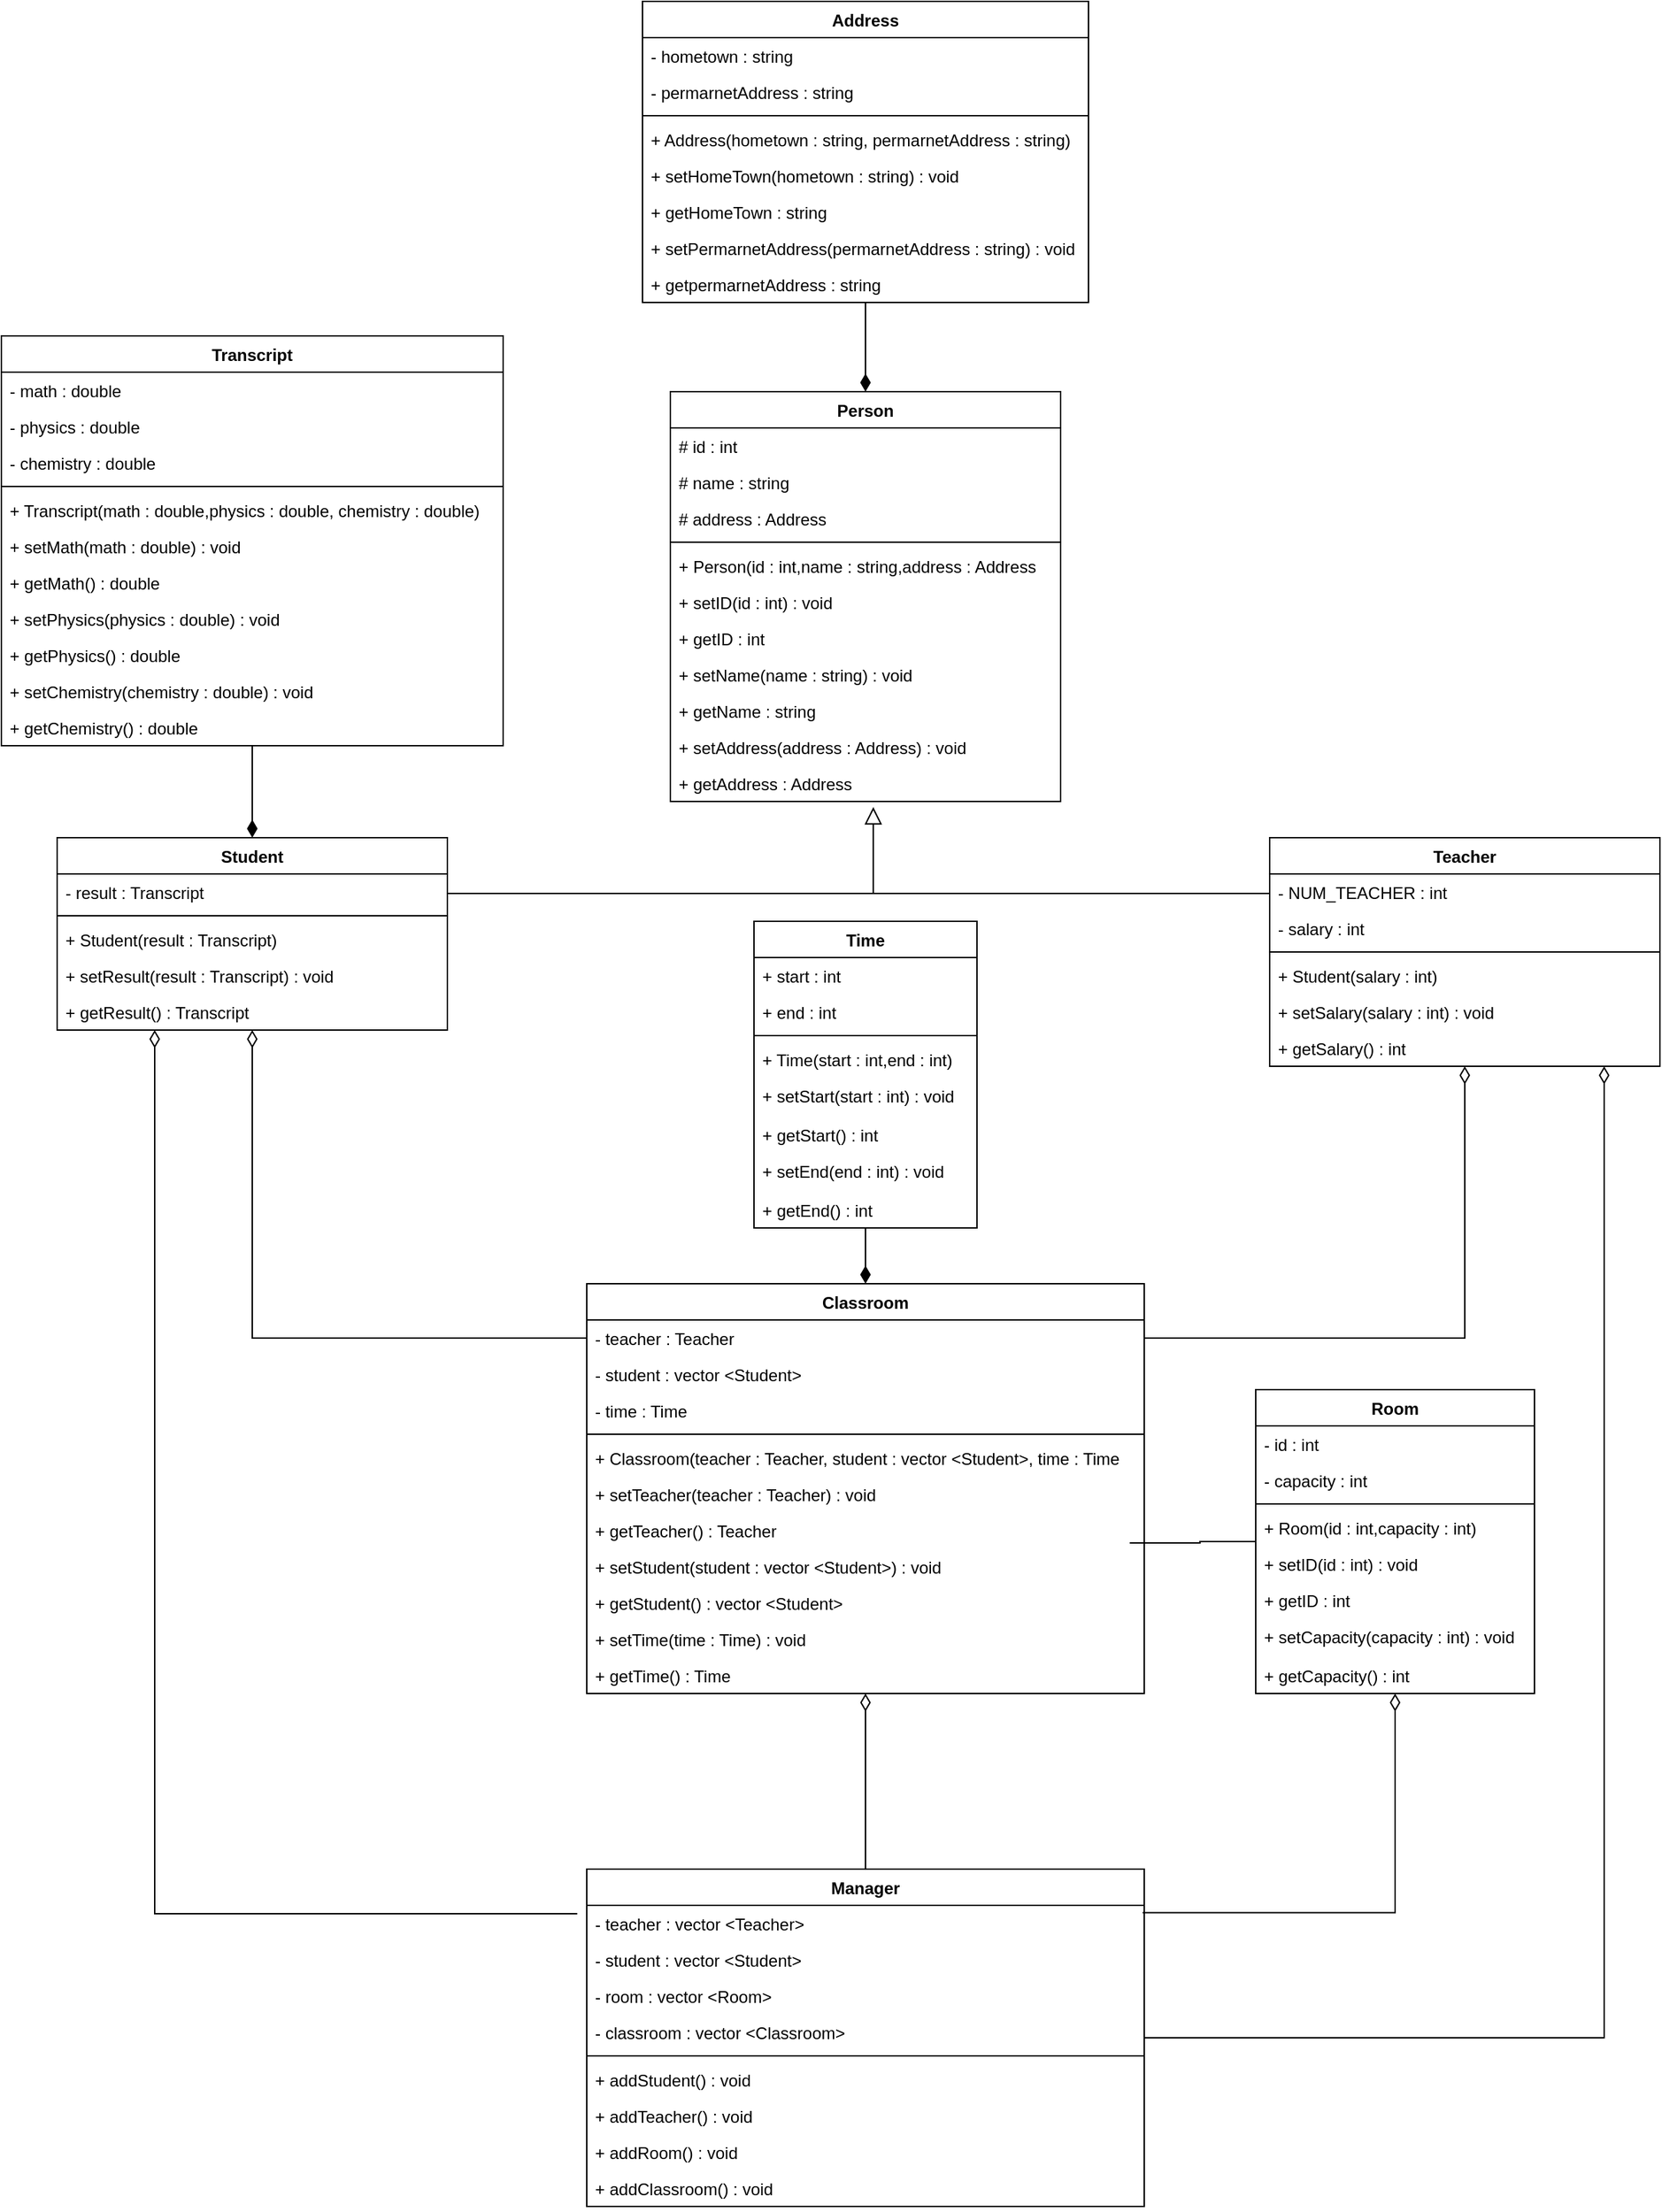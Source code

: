 <mxfile version="20.2.3" type="device"><diagram id="KMDyTcASRXEZp4Imo4iK" name="Page-1"><mxGraphModel dx="1298" dy="801" grid="1" gridSize="10" guides="1" tooltips="1" connect="1" arrows="1" fold="1" page="1" pageScale="1" pageWidth="850" pageHeight="1100" math="0" shadow="0"><root><mxCell id="0"/><mxCell id="1" parent="0"/><mxCell id="2tPzKo5ZTTK84KS3UbKQ-1" value="Person" style="swimlane;fontStyle=1;align=center;verticalAlign=top;childLayout=stackLayout;horizontal=1;startSize=26;horizontalStack=0;resizeParent=1;resizeParentMax=0;resizeLast=0;collapsible=1;marginBottom=0;" vertex="1" parent="1"><mxGeometry x="480" y="280" width="280" height="294" as="geometry"/></mxCell><mxCell id="2tPzKo5ZTTK84KS3UbKQ-2" value="# id : int" style="text;strokeColor=none;fillColor=none;align=left;verticalAlign=top;spacingLeft=4;spacingRight=4;overflow=hidden;rotatable=0;points=[[0,0.5],[1,0.5]];portConstraint=eastwest;" vertex="1" parent="2tPzKo5ZTTK84KS3UbKQ-1"><mxGeometry y="26" width="280" height="26" as="geometry"/></mxCell><mxCell id="2tPzKo5ZTTK84KS3UbKQ-6" value="# name : string" style="text;strokeColor=none;fillColor=none;align=left;verticalAlign=top;spacingLeft=4;spacingRight=4;overflow=hidden;rotatable=0;points=[[0,0.5],[1,0.5]];portConstraint=eastwest;" vertex="1" parent="2tPzKo5ZTTK84KS3UbKQ-1"><mxGeometry y="52" width="280" height="26" as="geometry"/></mxCell><mxCell id="2tPzKo5ZTTK84KS3UbKQ-7" value="# address : Address" style="text;strokeColor=none;fillColor=none;align=left;verticalAlign=top;spacingLeft=4;spacingRight=4;overflow=hidden;rotatable=0;points=[[0,0.5],[1,0.5]];portConstraint=eastwest;" vertex="1" parent="2tPzKo5ZTTK84KS3UbKQ-1"><mxGeometry y="78" width="280" height="26" as="geometry"/></mxCell><mxCell id="2tPzKo5ZTTK84KS3UbKQ-3" value="" style="line;strokeWidth=1;fillColor=none;align=left;verticalAlign=middle;spacingTop=-1;spacingLeft=3;spacingRight=3;rotatable=0;labelPosition=right;points=[];portConstraint=eastwest;" vertex="1" parent="2tPzKo5ZTTK84KS3UbKQ-1"><mxGeometry y="104" width="280" height="8" as="geometry"/></mxCell><mxCell id="2tPzKo5ZTTK84KS3UbKQ-56" value="+ Person(id : int,name : string,address : Address" style="text;strokeColor=none;fillColor=none;align=left;verticalAlign=top;spacingLeft=4;spacingRight=4;overflow=hidden;rotatable=0;points=[[0,0.5],[1,0.5]];portConstraint=eastwest;" vertex="1" parent="2tPzKo5ZTTK84KS3UbKQ-1"><mxGeometry y="112" width="280" height="26" as="geometry"/></mxCell><mxCell id="2tPzKo5ZTTK84KS3UbKQ-13" value="+ setID(id : int) : void" style="text;strokeColor=none;fillColor=none;align=left;verticalAlign=top;spacingLeft=4;spacingRight=4;overflow=hidden;rotatable=0;points=[[0,0.5],[1,0.5]];portConstraint=eastwest;" vertex="1" parent="2tPzKo5ZTTK84KS3UbKQ-1"><mxGeometry y="138" width="280" height="26" as="geometry"/></mxCell><mxCell id="2tPzKo5ZTTK84KS3UbKQ-4" value="+ getID : int" style="text;strokeColor=none;fillColor=none;align=left;verticalAlign=top;spacingLeft=4;spacingRight=4;overflow=hidden;rotatable=0;points=[[0,0.5],[1,0.5]];portConstraint=eastwest;" vertex="1" parent="2tPzKo5ZTTK84KS3UbKQ-1"><mxGeometry y="164" width="280" height="26" as="geometry"/></mxCell><mxCell id="2tPzKo5ZTTK84KS3UbKQ-14" value="+ setName(name : string) : void" style="text;strokeColor=none;fillColor=none;align=left;verticalAlign=top;spacingLeft=4;spacingRight=4;overflow=hidden;rotatable=0;points=[[0,0.5],[1,0.5]];portConstraint=eastwest;" vertex="1" parent="2tPzKo5ZTTK84KS3UbKQ-1"><mxGeometry y="190" width="280" height="26" as="geometry"/></mxCell><mxCell id="2tPzKo5ZTTK84KS3UbKQ-15" value="+ getName : string" style="text;strokeColor=none;fillColor=none;align=left;verticalAlign=top;spacingLeft=4;spacingRight=4;overflow=hidden;rotatable=0;points=[[0,0.5],[1,0.5]];portConstraint=eastwest;" vertex="1" parent="2tPzKo5ZTTK84KS3UbKQ-1"><mxGeometry y="216" width="280" height="26" as="geometry"/></mxCell><mxCell id="2tPzKo5ZTTK84KS3UbKQ-16" value="+ setAddress(address : Address) : void" style="text;strokeColor=none;fillColor=none;align=left;verticalAlign=top;spacingLeft=4;spacingRight=4;overflow=hidden;rotatable=0;points=[[0,0.5],[1,0.5]];portConstraint=eastwest;" vertex="1" parent="2tPzKo5ZTTK84KS3UbKQ-1"><mxGeometry y="242" width="280" height="26" as="geometry"/></mxCell><mxCell id="2tPzKo5ZTTK84KS3UbKQ-17" value="+ getAddress : Address" style="text;strokeColor=none;fillColor=none;align=left;verticalAlign=top;spacingLeft=4;spacingRight=4;overflow=hidden;rotatable=0;points=[[0,0.5],[1,0.5]];portConstraint=eastwest;" vertex="1" parent="2tPzKo5ZTTK84KS3UbKQ-1"><mxGeometry y="268" width="280" height="26" as="geometry"/></mxCell><mxCell id="2tPzKo5ZTTK84KS3UbKQ-19" style="edgeStyle=orthogonalEdgeStyle;rounded=0;orthogonalLoop=1;jettySize=auto;html=1;entryX=0.5;entryY=0;entryDx=0;entryDy=0;endArrow=diamondThin;endFill=1;endSize=10;" edge="1" parent="1" source="2tPzKo5ZTTK84KS3UbKQ-8" target="2tPzKo5ZTTK84KS3UbKQ-1"><mxGeometry relative="1" as="geometry"/></mxCell><mxCell id="2tPzKo5ZTTK84KS3UbKQ-8" value="Address" style="swimlane;fontStyle=1;align=center;verticalAlign=top;childLayout=stackLayout;horizontal=1;startSize=26;horizontalStack=0;resizeParent=1;resizeParentMax=0;resizeLast=0;collapsible=1;marginBottom=0;" vertex="1" parent="1"><mxGeometry x="460" width="320" height="216" as="geometry"/></mxCell><mxCell id="2tPzKo5ZTTK84KS3UbKQ-9" value="- hometown : string" style="text;strokeColor=none;fillColor=none;align=left;verticalAlign=top;spacingLeft=4;spacingRight=4;overflow=hidden;rotatable=0;points=[[0,0.5],[1,0.5]];portConstraint=eastwest;" vertex="1" parent="2tPzKo5ZTTK84KS3UbKQ-8"><mxGeometry y="26" width="320" height="26" as="geometry"/></mxCell><mxCell id="2tPzKo5ZTTK84KS3UbKQ-12" value="- permarnetAddress : string" style="text;strokeColor=none;fillColor=none;align=left;verticalAlign=top;spacingLeft=4;spacingRight=4;overflow=hidden;rotatable=0;points=[[0,0.5],[1,0.5]];portConstraint=eastwest;" vertex="1" parent="2tPzKo5ZTTK84KS3UbKQ-8"><mxGeometry y="52" width="320" height="26" as="geometry"/></mxCell><mxCell id="2tPzKo5ZTTK84KS3UbKQ-10" value="" style="line;strokeWidth=1;fillColor=none;align=left;verticalAlign=middle;spacingTop=-1;spacingLeft=3;spacingRight=3;rotatable=0;labelPosition=right;points=[];portConstraint=eastwest;" vertex="1" parent="2tPzKo5ZTTK84KS3UbKQ-8"><mxGeometry y="78" width="320" height="8" as="geometry"/></mxCell><mxCell id="2tPzKo5ZTTK84KS3UbKQ-57" value="+ Address(hometown : string, permarnetAddress : string)" style="text;strokeColor=none;fillColor=none;align=left;verticalAlign=top;spacingLeft=4;spacingRight=4;overflow=hidden;rotatable=0;points=[[0,0.5],[1,0.5]];portConstraint=eastwest;" vertex="1" parent="2tPzKo5ZTTK84KS3UbKQ-8"><mxGeometry y="86" width="320" height="26" as="geometry"/></mxCell><mxCell id="2tPzKo5ZTTK84KS3UbKQ-38" value="+ setHomeTown(hometown : string) : void" style="text;strokeColor=none;fillColor=none;align=left;verticalAlign=top;spacingLeft=4;spacingRight=4;overflow=hidden;rotatable=0;points=[[0,0.5],[1,0.5]];portConstraint=eastwest;" vertex="1" parent="2tPzKo5ZTTK84KS3UbKQ-8"><mxGeometry y="112" width="320" height="26" as="geometry"/></mxCell><mxCell id="2tPzKo5ZTTK84KS3UbKQ-39" value="+ getHomeTown : string" style="text;strokeColor=none;fillColor=none;align=left;verticalAlign=top;spacingLeft=4;spacingRight=4;overflow=hidden;rotatable=0;points=[[0,0.5],[1,0.5]];portConstraint=eastwest;" vertex="1" parent="2tPzKo5ZTTK84KS3UbKQ-8"><mxGeometry y="138" width="320" height="26" as="geometry"/></mxCell><mxCell id="2tPzKo5ZTTK84KS3UbKQ-40" value="+ setPermarnetAddress(permarnetAddress : string) : void" style="text;strokeColor=none;fillColor=none;align=left;verticalAlign=top;spacingLeft=4;spacingRight=4;overflow=hidden;rotatable=0;points=[[0,0.5],[1,0.5]];portConstraint=eastwest;" vertex="1" parent="2tPzKo5ZTTK84KS3UbKQ-8"><mxGeometry y="164" width="320" height="26" as="geometry"/></mxCell><mxCell id="2tPzKo5ZTTK84KS3UbKQ-41" value="+ getpermarnetAddress : string" style="text;strokeColor=none;fillColor=none;align=left;verticalAlign=top;spacingLeft=4;spacingRight=4;overflow=hidden;rotatable=0;points=[[0,0.5],[1,0.5]];portConstraint=eastwest;" vertex="1" parent="2tPzKo5ZTTK84KS3UbKQ-8"><mxGeometry y="190" width="320" height="26" as="geometry"/></mxCell><mxCell id="2tPzKo5ZTTK84KS3UbKQ-54" style="edgeStyle=orthogonalEdgeStyle;rounded=0;orthogonalLoop=1;jettySize=auto;html=1;startArrow=none;startFill=0;endArrow=none;endFill=0;endSize=10;" edge="1" parent="1"><mxGeometry relative="1" as="geometry"><mxPoint x="400" y="640" as="targetPoint"/><mxPoint x="910" y="640" as="sourcePoint"/><Array as="points"><mxPoint x="570" y="640"/><mxPoint x="570" y="640"/></Array></mxGeometry></mxCell><mxCell id="2tPzKo5ZTTK84KS3UbKQ-52" style="edgeStyle=orthogonalEdgeStyle;rounded=0;orthogonalLoop=1;jettySize=auto;html=1;startArrow=none;startFill=0;endArrow=block;endFill=0;endSize=10;entryX=0.52;entryY=1.154;entryDx=0;entryDy=0;entryPerimeter=0;targetPerimeterSpacing=0;" edge="1" parent="1" source="2tPzKo5ZTTK84KS3UbKQ-24" target="2tPzKo5ZTTK84KS3UbKQ-17"><mxGeometry relative="1" as="geometry"><mxPoint x="320" y="636" as="targetPoint"/><Array as="points"><mxPoint x="626" y="640"/></Array></mxGeometry></mxCell><mxCell id="2tPzKo5ZTTK84KS3UbKQ-93" style="edgeStyle=orthogonalEdgeStyle;rounded=0;orthogonalLoop=1;jettySize=auto;html=1;entryX=0;entryY=0.5;entryDx=0;entryDy=0;startArrow=diamondThin;startFill=0;endArrow=none;endFill=0;endSize=10;targetPerimeterSpacing=0;startSize=10;" edge="1" parent="1" source="2tPzKo5ZTTK84KS3UbKQ-24" target="2tPzKo5ZTTK84KS3UbKQ-76"><mxGeometry relative="1" as="geometry"/></mxCell><mxCell id="2tPzKo5ZTTK84KS3UbKQ-126" style="edgeStyle=orthogonalEdgeStyle;rounded=0;orthogonalLoop=1;jettySize=auto;html=1;startArrow=diamondThin;startFill=0;endArrow=none;endFill=0;startSize=10;endSize=10;targetPerimeterSpacing=0;entryX=-0.017;entryY=0.231;entryDx=0;entryDy=0;entryPerimeter=0;" edge="1" parent="1" source="2tPzKo5ZTTK84KS3UbKQ-24" target="2tPzKo5ZTTK84KS3UbKQ-121"><mxGeometry relative="1" as="geometry"><mxPoint x="110" y="960" as="targetPoint"/><Array as="points"><mxPoint x="110" y="1372"/></Array></mxGeometry></mxCell><mxCell id="2tPzKo5ZTTK84KS3UbKQ-24" value="Student" style="swimlane;fontStyle=1;align=center;verticalAlign=top;childLayout=stackLayout;horizontal=1;startSize=26;horizontalStack=0;resizeParent=1;resizeParentMax=0;resizeLast=0;collapsible=1;marginBottom=0;" vertex="1" parent="1"><mxGeometry x="40" y="600" width="280" height="138" as="geometry"/></mxCell><mxCell id="2tPzKo5ZTTK84KS3UbKQ-28" value="- result : Transcript" style="text;strokeColor=none;fillColor=none;align=left;verticalAlign=top;spacingLeft=4;spacingRight=4;overflow=hidden;rotatable=0;points=[[0,0.5],[1,0.5]];portConstraint=eastwest;" vertex="1" parent="2tPzKo5ZTTK84KS3UbKQ-24"><mxGeometry y="26" width="280" height="26" as="geometry"/></mxCell><mxCell id="2tPzKo5ZTTK84KS3UbKQ-26" value="" style="line;strokeWidth=1;fillColor=none;align=left;verticalAlign=middle;spacingTop=-1;spacingLeft=3;spacingRight=3;rotatable=0;labelPosition=right;points=[];portConstraint=eastwest;" vertex="1" parent="2tPzKo5ZTTK84KS3UbKQ-24"><mxGeometry y="52" width="280" height="8" as="geometry"/></mxCell><mxCell id="2tPzKo5ZTTK84KS3UbKQ-27" value="+ Student(result : Transcript)" style="text;strokeColor=none;fillColor=none;align=left;verticalAlign=top;spacingLeft=4;spacingRight=4;overflow=hidden;rotatable=0;points=[[0,0.5],[1,0.5]];portConstraint=eastwest;" vertex="1" parent="2tPzKo5ZTTK84KS3UbKQ-24"><mxGeometry y="60" width="280" height="26" as="geometry"/></mxCell><mxCell id="2tPzKo5ZTTK84KS3UbKQ-60" value="+ setResult(result : Transcript) : void" style="text;strokeColor=none;fillColor=none;align=left;verticalAlign=top;spacingLeft=4;spacingRight=4;overflow=hidden;rotatable=0;points=[[0,0.5],[1,0.5]];portConstraint=eastwest;" vertex="1" parent="2tPzKo5ZTTK84KS3UbKQ-24"><mxGeometry y="86" width="280" height="26" as="geometry"/></mxCell><mxCell id="2tPzKo5ZTTK84KS3UbKQ-61" value="+ getResult() : Transcript" style="text;strokeColor=none;fillColor=none;align=left;verticalAlign=top;spacingLeft=4;spacingRight=4;overflow=hidden;rotatable=0;points=[[0,0.5],[1,0.5]];portConstraint=eastwest;" vertex="1" parent="2tPzKo5ZTTK84KS3UbKQ-24"><mxGeometry y="112" width="280" height="26" as="geometry"/></mxCell><mxCell id="2tPzKo5ZTTK84KS3UbKQ-48" style="edgeStyle=orthogonalEdgeStyle;rounded=0;orthogonalLoop=1;jettySize=auto;html=1;entryX=0.5;entryY=0;entryDx=0;entryDy=0;endArrow=diamondThin;endFill=1;endSize=10;" edge="1" parent="1" source="2tPzKo5ZTTK84KS3UbKQ-32" target="2tPzKo5ZTTK84KS3UbKQ-24"><mxGeometry relative="1" as="geometry"/></mxCell><mxCell id="2tPzKo5ZTTK84KS3UbKQ-32" value="Transcript" style="swimlane;fontStyle=1;align=center;verticalAlign=top;childLayout=stackLayout;horizontal=1;startSize=26;horizontalStack=0;resizeParent=1;resizeParentMax=0;resizeLast=0;collapsible=1;marginBottom=0;" vertex="1" parent="1"><mxGeometry y="240" width="360" height="294" as="geometry"/></mxCell><mxCell id="2tPzKo5ZTTK84KS3UbKQ-36" value="- math : double" style="text;strokeColor=none;fillColor=none;align=left;verticalAlign=top;spacingLeft=4;spacingRight=4;overflow=hidden;rotatable=0;points=[[0,0.5],[1,0.5]];portConstraint=eastwest;" vertex="1" parent="2tPzKo5ZTTK84KS3UbKQ-32"><mxGeometry y="26" width="360" height="26" as="geometry"/></mxCell><mxCell id="2tPzKo5ZTTK84KS3UbKQ-37" value="- physics : double" style="text;strokeColor=none;fillColor=none;align=left;verticalAlign=top;spacingLeft=4;spacingRight=4;overflow=hidden;rotatable=0;points=[[0,0.5],[1,0.5]];portConstraint=eastwest;" vertex="1" parent="2tPzKo5ZTTK84KS3UbKQ-32"><mxGeometry y="52" width="360" height="26" as="geometry"/></mxCell><mxCell id="2tPzKo5ZTTK84KS3UbKQ-33" value="- chemistry : double" style="text;strokeColor=none;fillColor=none;align=left;verticalAlign=top;spacingLeft=4;spacingRight=4;overflow=hidden;rotatable=0;points=[[0,0.5],[1,0.5]];portConstraint=eastwest;" vertex="1" parent="2tPzKo5ZTTK84KS3UbKQ-32"><mxGeometry y="78" width="360" height="26" as="geometry"/></mxCell><mxCell id="2tPzKo5ZTTK84KS3UbKQ-34" value="" style="line;strokeWidth=1;fillColor=none;align=left;verticalAlign=middle;spacingTop=-1;spacingLeft=3;spacingRight=3;rotatable=0;labelPosition=right;points=[];portConstraint=eastwest;" vertex="1" parent="2tPzKo5ZTTK84KS3UbKQ-32"><mxGeometry y="104" width="360" height="8" as="geometry"/></mxCell><mxCell id="2tPzKo5ZTTK84KS3UbKQ-55" value="+ Transcript(math : double,physics : double, chemistry : double)" style="text;strokeColor=none;fillColor=none;align=left;verticalAlign=top;spacingLeft=4;spacingRight=4;overflow=hidden;rotatable=0;points=[[0,0.5],[1,0.5]];portConstraint=eastwest;" vertex="1" parent="2tPzKo5ZTTK84KS3UbKQ-32"><mxGeometry y="112" width="360" height="26" as="geometry"/></mxCell><mxCell id="2tPzKo5ZTTK84KS3UbKQ-35" value="+ setMath(math : double) : void" style="text;strokeColor=none;fillColor=none;align=left;verticalAlign=top;spacingLeft=4;spacingRight=4;overflow=hidden;rotatable=0;points=[[0,0.5],[1,0.5]];portConstraint=eastwest;" vertex="1" parent="2tPzKo5ZTTK84KS3UbKQ-32"><mxGeometry y="138" width="360" height="26" as="geometry"/></mxCell><mxCell id="2tPzKo5ZTTK84KS3UbKQ-43" value="+ getMath() : double" style="text;strokeColor=none;fillColor=none;align=left;verticalAlign=top;spacingLeft=4;spacingRight=4;overflow=hidden;rotatable=0;points=[[0,0.5],[1,0.5]];portConstraint=eastwest;" vertex="1" parent="2tPzKo5ZTTK84KS3UbKQ-32"><mxGeometry y="164" width="360" height="26" as="geometry"/></mxCell><mxCell id="2tPzKo5ZTTK84KS3UbKQ-44" value="+ setPhysics(physics : double) : void" style="text;strokeColor=none;fillColor=none;align=left;verticalAlign=top;spacingLeft=4;spacingRight=4;overflow=hidden;rotatable=0;points=[[0,0.5],[1,0.5]];portConstraint=eastwest;" vertex="1" parent="2tPzKo5ZTTK84KS3UbKQ-32"><mxGeometry y="190" width="360" height="26" as="geometry"/></mxCell><mxCell id="2tPzKo5ZTTK84KS3UbKQ-45" value="+ getPhysics() : double" style="text;strokeColor=none;fillColor=none;align=left;verticalAlign=top;spacingLeft=4;spacingRight=4;overflow=hidden;rotatable=0;points=[[0,0.5],[1,0.5]];portConstraint=eastwest;" vertex="1" parent="2tPzKo5ZTTK84KS3UbKQ-32"><mxGeometry y="216" width="360" height="26" as="geometry"/></mxCell><mxCell id="2tPzKo5ZTTK84KS3UbKQ-46" value="+ setChemistry(chemistry : double) : void" style="text;strokeColor=none;fillColor=none;align=left;verticalAlign=top;spacingLeft=4;spacingRight=4;overflow=hidden;rotatable=0;points=[[0,0.5],[1,0.5]];portConstraint=eastwest;" vertex="1" parent="2tPzKo5ZTTK84KS3UbKQ-32"><mxGeometry y="242" width="360" height="26" as="geometry"/></mxCell><mxCell id="2tPzKo5ZTTK84KS3UbKQ-47" value="+ getChemistry() : double" style="text;strokeColor=none;fillColor=none;align=left;verticalAlign=top;spacingLeft=4;spacingRight=4;overflow=hidden;rotatable=0;points=[[0,0.5],[1,0.5]];portConstraint=eastwest;" vertex="1" parent="2tPzKo5ZTTK84KS3UbKQ-32"><mxGeometry y="268" width="360" height="26" as="geometry"/></mxCell><mxCell id="2tPzKo5ZTTK84KS3UbKQ-94" style="edgeStyle=orthogonalEdgeStyle;rounded=0;orthogonalLoop=1;jettySize=auto;html=1;entryX=1;entryY=0.5;entryDx=0;entryDy=0;startArrow=diamondThin;startFill=0;endArrow=none;endFill=0;endSize=10;targetPerimeterSpacing=0;startSize=10;" edge="1" parent="1" source="2tPzKo5ZTTK84KS3UbKQ-62" target="2tPzKo5ZTTK84KS3UbKQ-76"><mxGeometry relative="1" as="geometry"/></mxCell><mxCell id="2tPzKo5ZTTK84KS3UbKQ-119" style="edgeStyle=orthogonalEdgeStyle;rounded=0;orthogonalLoop=1;jettySize=auto;html=1;startArrow=diamondThin;startFill=0;endArrow=none;endFill=0;startSize=10;endSize=10;targetPerimeterSpacing=0;" edge="1" parent="1" source="2tPzKo5ZTTK84KS3UbKQ-62" target="2tPzKo5ZTTK84KS3UbKQ-120"><mxGeometry relative="1" as="geometry"><mxPoint x="920" y="1393.2" as="targetPoint"/><Array as="points"><mxPoint x="1150" y="800"/><mxPoint x="1150" y="800"/></Array></mxGeometry></mxCell><mxCell id="2tPzKo5ZTTK84KS3UbKQ-62" value="Teacher" style="swimlane;fontStyle=1;align=center;verticalAlign=top;childLayout=stackLayout;horizontal=1;startSize=26;horizontalStack=0;resizeParent=1;resizeParentMax=0;resizeLast=0;collapsible=1;marginBottom=0;" vertex="1" parent="1"><mxGeometry x="910" y="600" width="280" height="164" as="geometry"/></mxCell><mxCell id="2tPzKo5ZTTK84KS3UbKQ-63" value="- NUM_TEACHER : int" style="text;strokeColor=none;fillColor=none;align=left;verticalAlign=top;spacingLeft=4;spacingRight=4;overflow=hidden;rotatable=0;points=[[0,0.5],[1,0.5]];portConstraint=eastwest;" vertex="1" parent="2tPzKo5ZTTK84KS3UbKQ-62"><mxGeometry y="26" width="280" height="26" as="geometry"/></mxCell><mxCell id="2tPzKo5ZTTK84KS3UbKQ-64" value="- salary : int" style="text;strokeColor=none;fillColor=none;align=left;verticalAlign=top;spacingLeft=4;spacingRight=4;overflow=hidden;rotatable=0;points=[[0,0.5],[1,0.5]];portConstraint=eastwest;" vertex="1" parent="2tPzKo5ZTTK84KS3UbKQ-62"><mxGeometry y="52" width="280" height="26" as="geometry"/></mxCell><mxCell id="2tPzKo5ZTTK84KS3UbKQ-65" value="" style="line;strokeWidth=1;fillColor=none;align=left;verticalAlign=middle;spacingTop=-1;spacingLeft=3;spacingRight=3;rotatable=0;labelPosition=right;points=[];portConstraint=eastwest;" vertex="1" parent="2tPzKo5ZTTK84KS3UbKQ-62"><mxGeometry y="78" width="280" height="8" as="geometry"/></mxCell><mxCell id="2tPzKo5ZTTK84KS3UbKQ-66" value="+ Student(salary : int)" style="text;strokeColor=none;fillColor=none;align=left;verticalAlign=top;spacingLeft=4;spacingRight=4;overflow=hidden;rotatable=0;points=[[0,0.5],[1,0.5]];portConstraint=eastwest;" vertex="1" parent="2tPzKo5ZTTK84KS3UbKQ-62"><mxGeometry y="86" width="280" height="26" as="geometry"/></mxCell><mxCell id="2tPzKo5ZTTK84KS3UbKQ-69" value="+ setSalary(salary : int) : void" style="text;strokeColor=none;fillColor=none;align=left;verticalAlign=top;spacingLeft=4;spacingRight=4;overflow=hidden;rotatable=0;points=[[0,0.5],[1,0.5]];portConstraint=eastwest;" vertex="1" parent="2tPzKo5ZTTK84KS3UbKQ-62"><mxGeometry y="112" width="280" height="26" as="geometry"/></mxCell><mxCell id="2tPzKo5ZTTK84KS3UbKQ-70" value="+ getSalary() : int" style="text;strokeColor=none;fillColor=none;align=left;verticalAlign=top;spacingLeft=4;spacingRight=4;overflow=hidden;rotatable=0;points=[[0,0.5],[1,0.5]];portConstraint=eastwest;" vertex="1" parent="2tPzKo5ZTTK84KS3UbKQ-62"><mxGeometry y="138" width="280" height="26" as="geometry"/></mxCell><mxCell id="2tPzKo5ZTTK84KS3UbKQ-125" style="edgeStyle=orthogonalEdgeStyle;rounded=0;orthogonalLoop=1;jettySize=auto;html=1;startArrow=diamondThin;startFill=0;endArrow=none;endFill=0;startSize=10;endSize=10;targetPerimeterSpacing=0;entryX=0.5;entryY=0;entryDx=0;entryDy=0;" edge="1" parent="1" source="2tPzKo5ZTTK84KS3UbKQ-75" target="2tPzKo5ZTTK84KS3UbKQ-120"><mxGeometry relative="1" as="geometry"><mxPoint x="620" y="1290" as="targetPoint"/></mxGeometry></mxCell><mxCell id="2tPzKo5ZTTK84KS3UbKQ-75" value="Classroom" style="swimlane;fontStyle=1;align=center;verticalAlign=top;childLayout=stackLayout;horizontal=1;startSize=26;horizontalStack=0;resizeParent=1;resizeParentMax=0;resizeLast=0;collapsible=1;marginBottom=0;" vertex="1" parent="1"><mxGeometry x="420" y="920" width="400" height="294" as="geometry"/></mxCell><mxCell id="2tPzKo5ZTTK84KS3UbKQ-76" value="- teacher : Teacher" style="text;strokeColor=none;fillColor=none;align=left;verticalAlign=top;spacingLeft=4;spacingRight=4;overflow=hidden;rotatable=0;points=[[0,0.5],[1,0.5]];portConstraint=eastwest;" vertex="1" parent="2tPzKo5ZTTK84KS3UbKQ-75"><mxGeometry y="26" width="400" height="26" as="geometry"/></mxCell><mxCell id="2tPzKo5ZTTK84KS3UbKQ-79" value="- student : vector &lt;Student&gt;" style="text;strokeColor=none;fillColor=none;align=left;verticalAlign=top;spacingLeft=4;spacingRight=4;overflow=hidden;rotatable=0;points=[[0,0.5],[1,0.5]];portConstraint=eastwest;" vertex="1" parent="2tPzKo5ZTTK84KS3UbKQ-75"><mxGeometry y="52" width="400" height="26" as="geometry"/></mxCell><mxCell id="2tPzKo5ZTTK84KS3UbKQ-80" value="- time : Time" style="text;strokeColor=none;fillColor=none;align=left;verticalAlign=top;spacingLeft=4;spacingRight=4;overflow=hidden;rotatable=0;points=[[0,0.5],[1,0.5]];portConstraint=eastwest;" vertex="1" parent="2tPzKo5ZTTK84KS3UbKQ-75"><mxGeometry y="78" width="400" height="26" as="geometry"/></mxCell><mxCell id="2tPzKo5ZTTK84KS3UbKQ-77" value="" style="line;strokeWidth=1;fillColor=none;align=left;verticalAlign=middle;spacingTop=-1;spacingLeft=3;spacingRight=3;rotatable=0;labelPosition=right;points=[];portConstraint=eastwest;" vertex="1" parent="2tPzKo5ZTTK84KS3UbKQ-75"><mxGeometry y="104" width="400" height="8" as="geometry"/></mxCell><mxCell id="2tPzKo5ZTTK84KS3UbKQ-78" value="+ Classroom(teacher : Teacher, student : vector &lt;Student&gt;, time : Time" style="text;strokeColor=none;fillColor=none;align=left;verticalAlign=top;spacingLeft=4;spacingRight=4;overflow=hidden;rotatable=0;points=[[0,0.5],[1,0.5]];portConstraint=eastwest;" vertex="1" parent="2tPzKo5ZTTK84KS3UbKQ-75"><mxGeometry y="112" width="400" height="26" as="geometry"/></mxCell><mxCell id="2tPzKo5ZTTK84KS3UbKQ-96" value="+ setTeacher(teacher : Teacher) : void " style="text;strokeColor=none;fillColor=none;align=left;verticalAlign=top;spacingLeft=4;spacingRight=4;overflow=hidden;rotatable=0;points=[[0,0.5],[1,0.5]];portConstraint=eastwest;" vertex="1" parent="2tPzKo5ZTTK84KS3UbKQ-75"><mxGeometry y="138" width="400" height="26" as="geometry"/></mxCell><mxCell id="2tPzKo5ZTTK84KS3UbKQ-97" value="+ getTeacher() : Teacher" style="text;strokeColor=none;fillColor=none;align=left;verticalAlign=top;spacingLeft=4;spacingRight=4;overflow=hidden;rotatable=0;points=[[0,0.5],[1,0.5]];portConstraint=eastwest;" vertex="1" parent="2tPzKo5ZTTK84KS3UbKQ-75"><mxGeometry y="164" width="400" height="26" as="geometry"/></mxCell><mxCell id="2tPzKo5ZTTK84KS3UbKQ-101" value="+ setStudent(student : vector &lt;Student&gt;) : void " style="text;strokeColor=none;fillColor=none;align=left;verticalAlign=top;spacingLeft=4;spacingRight=4;overflow=hidden;rotatable=0;points=[[0,0.5],[1,0.5]];portConstraint=eastwest;" vertex="1" parent="2tPzKo5ZTTK84KS3UbKQ-75"><mxGeometry y="190" width="400" height="26" as="geometry"/></mxCell><mxCell id="2tPzKo5ZTTK84KS3UbKQ-102" value="+ getStudent() : vector &lt;Student&gt;" style="text;strokeColor=none;fillColor=none;align=left;verticalAlign=top;spacingLeft=4;spacingRight=4;overflow=hidden;rotatable=0;points=[[0,0.5],[1,0.5]];portConstraint=eastwest;" vertex="1" parent="2tPzKo5ZTTK84KS3UbKQ-75"><mxGeometry y="216" width="400" height="26" as="geometry"/></mxCell><mxCell id="2tPzKo5ZTTK84KS3UbKQ-103" value="+ setTime(time : Time) : void " style="text;strokeColor=none;fillColor=none;align=left;verticalAlign=top;spacingLeft=4;spacingRight=4;overflow=hidden;rotatable=0;points=[[0,0.5],[1,0.5]];portConstraint=eastwest;" vertex="1" parent="2tPzKo5ZTTK84KS3UbKQ-75"><mxGeometry y="242" width="400" height="26" as="geometry"/></mxCell><mxCell id="2tPzKo5ZTTK84KS3UbKQ-104" value="+ getTime() : Time" style="text;strokeColor=none;fillColor=none;align=left;verticalAlign=top;spacingLeft=4;spacingRight=4;overflow=hidden;rotatable=0;points=[[0,0.5],[1,0.5]];portConstraint=eastwest;" vertex="1" parent="2tPzKo5ZTTK84KS3UbKQ-75"><mxGeometry y="268" width="400" height="26" as="geometry"/></mxCell><mxCell id="2tPzKo5ZTTK84KS3UbKQ-92" style="edgeStyle=orthogonalEdgeStyle;rounded=0;orthogonalLoop=1;jettySize=auto;html=1;entryX=0.5;entryY=0;entryDx=0;entryDy=0;startArrow=none;startFill=0;endArrow=diamondThin;endFill=1;endSize=10;targetPerimeterSpacing=0;" edge="1" parent="1" source="2tPzKo5ZTTK84KS3UbKQ-81" target="2tPzKo5ZTTK84KS3UbKQ-75"><mxGeometry relative="1" as="geometry"/></mxCell><mxCell id="2tPzKo5ZTTK84KS3UbKQ-81" value="Time" style="swimlane;fontStyle=1;align=center;verticalAlign=top;childLayout=stackLayout;horizontal=1;startSize=26;horizontalStack=0;resizeParent=1;resizeParentMax=0;resizeLast=0;collapsible=1;marginBottom=0;" vertex="1" parent="1"><mxGeometry x="540" y="660" width="160" height="220" as="geometry"/></mxCell><mxCell id="2tPzKo5ZTTK84KS3UbKQ-82" value="+ start : int" style="text;strokeColor=none;fillColor=none;align=left;verticalAlign=top;spacingLeft=4;spacingRight=4;overflow=hidden;rotatable=0;points=[[0,0.5],[1,0.5]];portConstraint=eastwest;" vertex="1" parent="2tPzKo5ZTTK84KS3UbKQ-81"><mxGeometry y="26" width="160" height="26" as="geometry"/></mxCell><mxCell id="2tPzKo5ZTTK84KS3UbKQ-85" value="+ end : int" style="text;strokeColor=none;fillColor=none;align=left;verticalAlign=top;spacingLeft=4;spacingRight=4;overflow=hidden;rotatable=0;points=[[0,0.5],[1,0.5]];portConstraint=eastwest;" vertex="1" parent="2tPzKo5ZTTK84KS3UbKQ-81"><mxGeometry y="52" width="160" height="26" as="geometry"/></mxCell><mxCell id="2tPzKo5ZTTK84KS3UbKQ-83" value="" style="line;strokeWidth=1;fillColor=none;align=left;verticalAlign=middle;spacingTop=-1;spacingLeft=3;spacingRight=3;rotatable=0;labelPosition=right;points=[];portConstraint=eastwest;" vertex="1" parent="2tPzKo5ZTTK84KS3UbKQ-81"><mxGeometry y="78" width="160" height="8" as="geometry"/></mxCell><mxCell id="2tPzKo5ZTTK84KS3UbKQ-84" value="+ Time(start : int,end : int)" style="text;strokeColor=none;fillColor=none;align=left;verticalAlign=top;spacingLeft=4;spacingRight=4;overflow=hidden;rotatable=0;points=[[0,0.5],[1,0.5]];portConstraint=eastwest;" vertex="1" parent="2tPzKo5ZTTK84KS3UbKQ-81"><mxGeometry y="86" width="160" height="26" as="geometry"/></mxCell><mxCell id="2tPzKo5ZTTK84KS3UbKQ-86" value="+ setStart(start : int) : void" style="text;strokeColor=none;fillColor=none;align=left;verticalAlign=top;spacingLeft=4;spacingRight=4;overflow=hidden;rotatable=0;points=[[0,0.5],[1,0.5]];portConstraint=eastwest;" vertex="1" parent="2tPzKo5ZTTK84KS3UbKQ-81"><mxGeometry y="112" width="160" height="28" as="geometry"/></mxCell><mxCell id="2tPzKo5ZTTK84KS3UbKQ-87" value="+ getStart() : int" style="text;strokeColor=none;fillColor=none;align=left;verticalAlign=top;spacingLeft=4;spacingRight=4;overflow=hidden;rotatable=0;points=[[0,0.5],[1,0.5]];portConstraint=eastwest;" vertex="1" parent="2tPzKo5ZTTK84KS3UbKQ-81"><mxGeometry y="140" width="160" height="26" as="geometry"/></mxCell><mxCell id="2tPzKo5ZTTK84KS3UbKQ-90" value="+ setEnd(end : int) : void" style="text;strokeColor=none;fillColor=none;align=left;verticalAlign=top;spacingLeft=4;spacingRight=4;overflow=hidden;rotatable=0;points=[[0,0.5],[1,0.5]];portConstraint=eastwest;" vertex="1" parent="2tPzKo5ZTTK84KS3UbKQ-81"><mxGeometry y="166" width="160" height="28" as="geometry"/></mxCell><mxCell id="2tPzKo5ZTTK84KS3UbKQ-91" value="+ getEnd() : int" style="text;strokeColor=none;fillColor=none;align=left;verticalAlign=top;spacingLeft=4;spacingRight=4;overflow=hidden;rotatable=0;points=[[0,0.5],[1,0.5]];portConstraint=eastwest;" vertex="1" parent="2tPzKo5ZTTK84KS3UbKQ-81"><mxGeometry y="194" width="160" height="26" as="geometry"/></mxCell><mxCell id="2tPzKo5ZTTK84KS3UbKQ-124" style="edgeStyle=orthogonalEdgeStyle;rounded=0;orthogonalLoop=1;jettySize=auto;html=1;entryX=0.997;entryY=0.2;entryDx=0;entryDy=0;entryPerimeter=0;startArrow=diamondThin;startFill=0;endArrow=none;endFill=0;startSize=10;endSize=10;targetPerimeterSpacing=0;" edge="1" parent="1" source="2tPzKo5ZTTK84KS3UbKQ-105" target="2tPzKo5ZTTK84KS3UbKQ-121"><mxGeometry relative="1" as="geometry"/></mxCell><mxCell id="2tPzKo5ZTTK84KS3UbKQ-127" style="edgeStyle=orthogonalEdgeStyle;rounded=0;orthogonalLoop=1;jettySize=auto;html=1;entryX=0.974;entryY=-0.154;entryDx=0;entryDy=0;entryPerimeter=0;startArrow=none;startFill=0;endArrow=none;endFill=0;startSize=10;endSize=10;targetPerimeterSpacing=0;" edge="1" parent="1" source="2tPzKo5ZTTK84KS3UbKQ-105" target="2tPzKo5ZTTK84KS3UbKQ-101"><mxGeometry relative="1" as="geometry"/></mxCell><mxCell id="2tPzKo5ZTTK84KS3UbKQ-105" value="Room" style="swimlane;fontStyle=1;align=center;verticalAlign=top;childLayout=stackLayout;horizontal=1;startSize=26;horizontalStack=0;resizeParent=1;resizeParentMax=0;resizeLast=0;collapsible=1;marginBottom=0;" vertex="1" parent="1"><mxGeometry x="900" y="996" width="200" height="218" as="geometry"/></mxCell><mxCell id="2tPzKo5ZTTK84KS3UbKQ-106" value="- id : int" style="text;strokeColor=none;fillColor=none;align=left;verticalAlign=top;spacingLeft=4;spacingRight=4;overflow=hidden;rotatable=0;points=[[0,0.5],[1,0.5]];portConstraint=eastwest;" vertex="1" parent="2tPzKo5ZTTK84KS3UbKQ-105"><mxGeometry y="26" width="200" height="26" as="geometry"/></mxCell><mxCell id="2tPzKo5ZTTK84KS3UbKQ-109" value="- capacity : int" style="text;strokeColor=none;fillColor=none;align=left;verticalAlign=top;spacingLeft=4;spacingRight=4;overflow=hidden;rotatable=0;points=[[0,0.5],[1,0.5]];portConstraint=eastwest;" vertex="1" parent="2tPzKo5ZTTK84KS3UbKQ-105"><mxGeometry y="52" width="200" height="26" as="geometry"/></mxCell><mxCell id="2tPzKo5ZTTK84KS3UbKQ-107" value="" style="line;strokeWidth=1;fillColor=none;align=left;verticalAlign=middle;spacingTop=-1;spacingLeft=3;spacingRight=3;rotatable=0;labelPosition=right;points=[];portConstraint=eastwest;" vertex="1" parent="2tPzKo5ZTTK84KS3UbKQ-105"><mxGeometry y="78" width="200" height="8" as="geometry"/></mxCell><mxCell id="2tPzKo5ZTTK84KS3UbKQ-108" value="+ Room(id : int,capacity : int)" style="text;strokeColor=none;fillColor=none;align=left;verticalAlign=top;spacingLeft=4;spacingRight=4;overflow=hidden;rotatable=0;points=[[0,0.5],[1,0.5]];portConstraint=eastwest;" vertex="1" parent="2tPzKo5ZTTK84KS3UbKQ-105"><mxGeometry y="86" width="200" height="26" as="geometry"/></mxCell><mxCell id="2tPzKo5ZTTK84KS3UbKQ-116" value="+ setID(id : int) : void" style="text;strokeColor=none;fillColor=none;align=left;verticalAlign=top;spacingLeft=4;spacingRight=4;overflow=hidden;rotatable=0;points=[[0,0.5],[1,0.5]];portConstraint=eastwest;" vertex="1" parent="2tPzKo5ZTTK84KS3UbKQ-105"><mxGeometry y="112" width="200" height="26" as="geometry"/></mxCell><mxCell id="2tPzKo5ZTTK84KS3UbKQ-117" value="+ getID : int" style="text;strokeColor=none;fillColor=none;align=left;verticalAlign=top;spacingLeft=4;spacingRight=4;overflow=hidden;rotatable=0;points=[[0,0.5],[1,0.5]];portConstraint=eastwest;" vertex="1" parent="2tPzKo5ZTTK84KS3UbKQ-105"><mxGeometry y="138" width="200" height="26" as="geometry"/></mxCell><mxCell id="2tPzKo5ZTTK84KS3UbKQ-114" value="+ setCapacity(capacity : int) : void" style="text;strokeColor=none;fillColor=none;align=left;verticalAlign=top;spacingLeft=4;spacingRight=4;overflow=hidden;rotatable=0;points=[[0,0.5],[1,0.5]];portConstraint=eastwest;" vertex="1" parent="2tPzKo5ZTTK84KS3UbKQ-105"><mxGeometry y="164" width="200" height="28" as="geometry"/></mxCell><mxCell id="2tPzKo5ZTTK84KS3UbKQ-115" value="+ getCapacity() : int" style="text;strokeColor=none;fillColor=none;align=left;verticalAlign=top;spacingLeft=4;spacingRight=4;overflow=hidden;rotatable=0;points=[[0,0.5],[1,0.5]];portConstraint=eastwest;" vertex="1" parent="2tPzKo5ZTTK84KS3UbKQ-105"><mxGeometry y="192" width="200" height="26" as="geometry"/></mxCell><mxCell id="2tPzKo5ZTTK84KS3UbKQ-120" value="Manager" style="swimlane;fontStyle=1;align=center;verticalAlign=top;childLayout=stackLayout;horizontal=1;startSize=26;horizontalStack=0;resizeParent=1;resizeParentMax=0;resizeLast=0;collapsible=1;marginBottom=0;" vertex="1" parent="1"><mxGeometry x="420" y="1340" width="400" height="242" as="geometry"/></mxCell><mxCell id="2tPzKo5ZTTK84KS3UbKQ-121" value="- teacher : vector &lt;Teacher&gt;" style="text;strokeColor=none;fillColor=none;align=left;verticalAlign=top;spacingLeft=4;spacingRight=4;overflow=hidden;rotatable=0;points=[[0,0.5],[1,0.5]];portConstraint=eastwest;" vertex="1" parent="2tPzKo5ZTTK84KS3UbKQ-120"><mxGeometry y="26" width="400" height="26" as="geometry"/></mxCell><mxCell id="2tPzKo5ZTTK84KS3UbKQ-128" value="- student : vector &lt;Student&gt;" style="text;strokeColor=none;fillColor=none;align=left;verticalAlign=top;spacingLeft=4;spacingRight=4;overflow=hidden;rotatable=0;points=[[0,0.5],[1,0.5]];portConstraint=eastwest;" vertex="1" parent="2tPzKo5ZTTK84KS3UbKQ-120"><mxGeometry y="52" width="400" height="26" as="geometry"/></mxCell><mxCell id="2tPzKo5ZTTK84KS3UbKQ-129" value="- room : vector &lt;Room&gt;" style="text;strokeColor=none;fillColor=none;align=left;verticalAlign=top;spacingLeft=4;spacingRight=4;overflow=hidden;rotatable=0;points=[[0,0.5],[1,0.5]];portConstraint=eastwest;" vertex="1" parent="2tPzKo5ZTTK84KS3UbKQ-120"><mxGeometry y="78" width="400" height="26" as="geometry"/></mxCell><mxCell id="2tPzKo5ZTTK84KS3UbKQ-130" value="- classroom : vector &lt;Classroom&gt;" style="text;strokeColor=none;fillColor=none;align=left;verticalAlign=top;spacingLeft=4;spacingRight=4;overflow=hidden;rotatable=0;points=[[0,0.5],[1,0.5]];portConstraint=eastwest;" vertex="1" parent="2tPzKo5ZTTK84KS3UbKQ-120"><mxGeometry y="104" width="400" height="26" as="geometry"/></mxCell><mxCell id="2tPzKo5ZTTK84KS3UbKQ-122" value="" style="line;strokeWidth=1;fillColor=none;align=left;verticalAlign=middle;spacingTop=-1;spacingLeft=3;spacingRight=3;rotatable=0;labelPosition=right;points=[];portConstraint=eastwest;" vertex="1" parent="2tPzKo5ZTTK84KS3UbKQ-120"><mxGeometry y="130" width="400" height="8" as="geometry"/></mxCell><mxCell id="2tPzKo5ZTTK84KS3UbKQ-123" value="+ addStudent() : void" style="text;strokeColor=none;fillColor=none;align=left;verticalAlign=top;spacingLeft=4;spacingRight=4;overflow=hidden;rotatable=0;points=[[0,0.5],[1,0.5]];portConstraint=eastwest;" vertex="1" parent="2tPzKo5ZTTK84KS3UbKQ-120"><mxGeometry y="138" width="400" height="26" as="geometry"/></mxCell><mxCell id="2tPzKo5ZTTK84KS3UbKQ-131" value="+ addTeacher() : void" style="text;strokeColor=none;fillColor=none;align=left;verticalAlign=top;spacingLeft=4;spacingRight=4;overflow=hidden;rotatable=0;points=[[0,0.5],[1,0.5]];portConstraint=eastwest;" vertex="1" parent="2tPzKo5ZTTK84KS3UbKQ-120"><mxGeometry y="164" width="400" height="26" as="geometry"/></mxCell><mxCell id="2tPzKo5ZTTK84KS3UbKQ-132" value="+ addRoom() : void" style="text;strokeColor=none;fillColor=none;align=left;verticalAlign=top;spacingLeft=4;spacingRight=4;overflow=hidden;rotatable=0;points=[[0,0.5],[1,0.5]];portConstraint=eastwest;" vertex="1" parent="2tPzKo5ZTTK84KS3UbKQ-120"><mxGeometry y="190" width="400" height="26" as="geometry"/></mxCell><mxCell id="2tPzKo5ZTTK84KS3UbKQ-133" value="+ addClassroom() : void" style="text;strokeColor=none;fillColor=none;align=left;verticalAlign=top;spacingLeft=4;spacingRight=4;overflow=hidden;rotatable=0;points=[[0,0.5],[1,0.5]];portConstraint=eastwest;" vertex="1" parent="2tPzKo5ZTTK84KS3UbKQ-120"><mxGeometry y="216" width="400" height="26" as="geometry"/></mxCell></root></mxGraphModel></diagram></mxfile>
